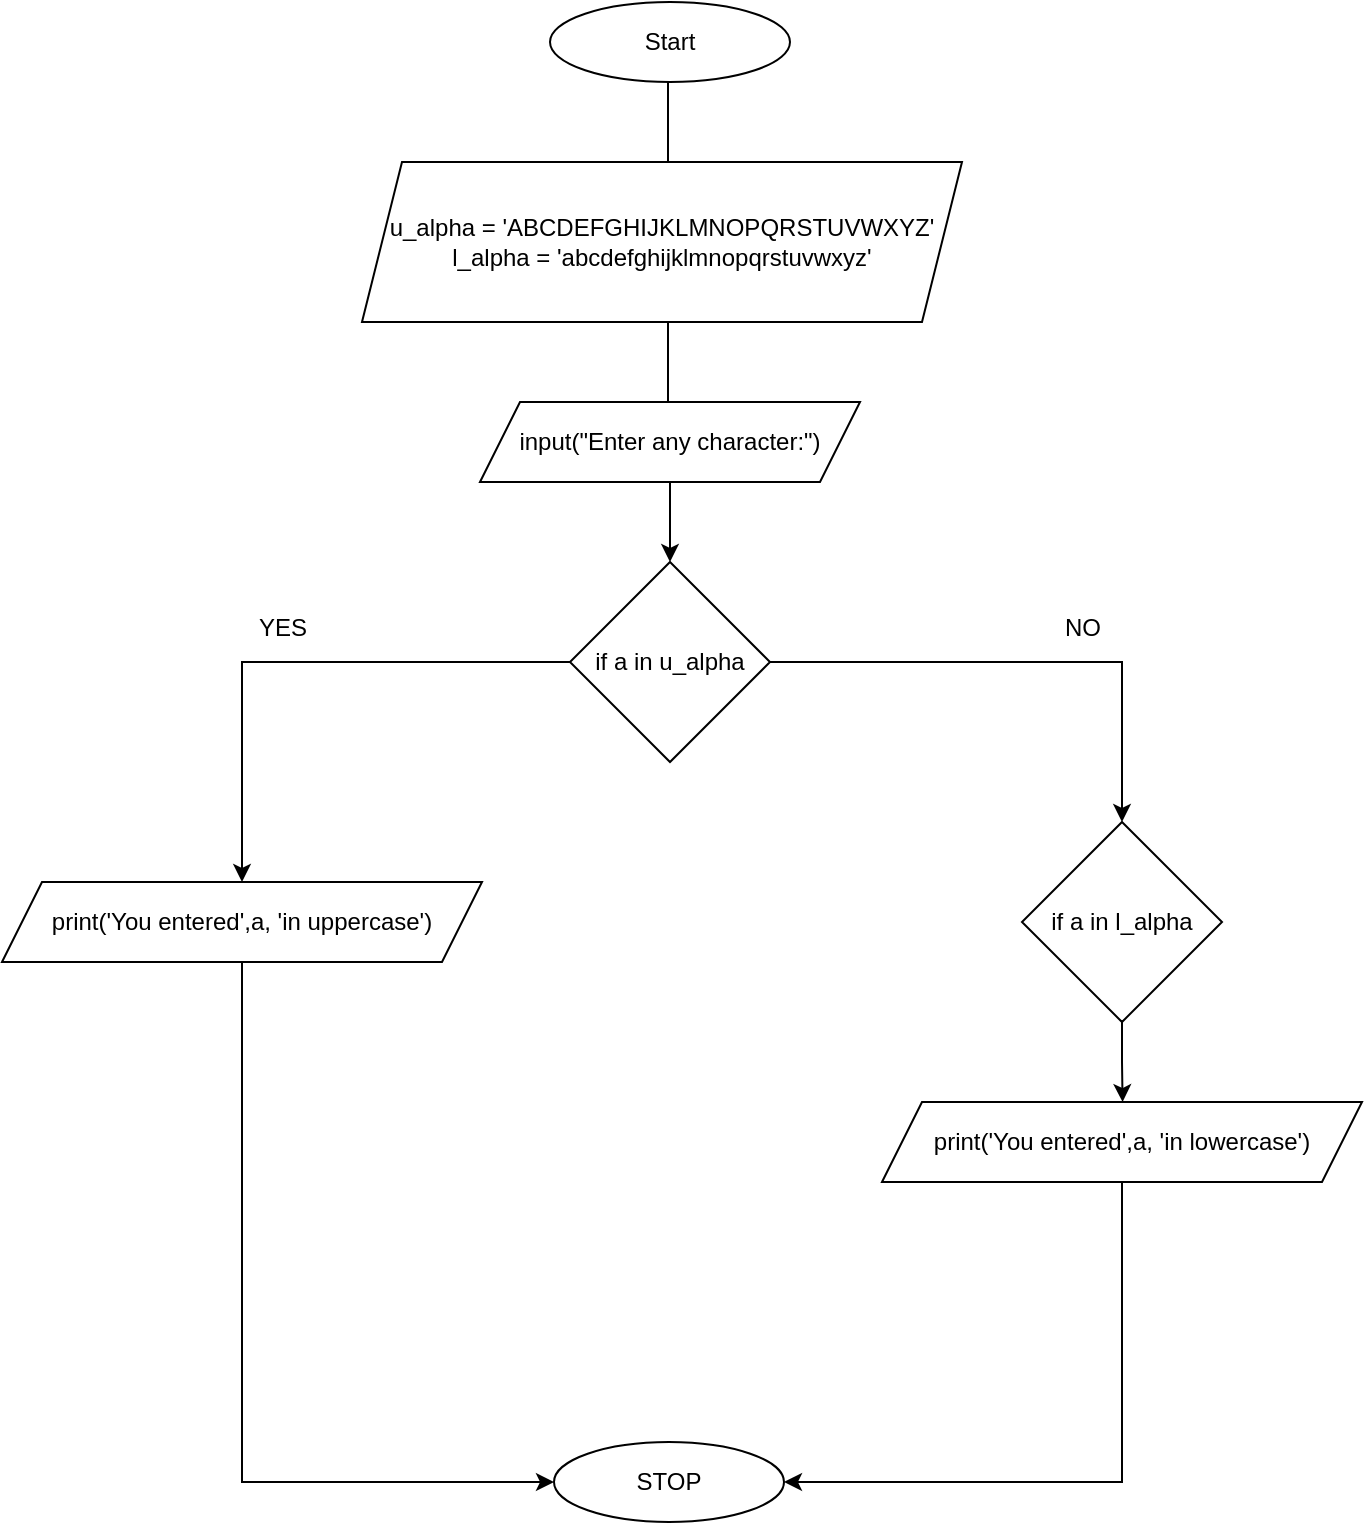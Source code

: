 <mxfile version="24.8.3">
  <diagram name="Page-1" id="1JWzLSj3_CaTiQ_Oo315">
    <mxGraphModel dx="1674" dy="873" grid="1" gridSize="10" guides="1" tooltips="1" connect="1" arrows="1" fold="1" page="1" pageScale="1" pageWidth="827" pageHeight="1169" math="0" shadow="0">
      <root>
        <mxCell id="0" />
        <mxCell id="1" parent="0" />
        <mxCell id="sVelxvANcI3pNR6OnOJM-1" value="Start" style="ellipse;whiteSpace=wrap;html=1;" parent="1" vertex="1">
          <mxGeometry x="354" y="40" width="120" height="40" as="geometry" />
        </mxCell>
        <mxCell id="sVelxvANcI3pNR6OnOJM-2" value="" style="endArrow=none;html=1;rounded=0;" parent="1" edge="1">
          <mxGeometry width="50" height="50" relative="1" as="geometry">
            <mxPoint x="413" y="120" as="sourcePoint" />
            <mxPoint x="413" y="80" as="targetPoint" />
          </mxGeometry>
        </mxCell>
        <mxCell id="YbFDu_-9qELbCVY-e6M8-5" style="edgeStyle=orthogonalEdgeStyle;rounded=0;orthogonalLoop=1;jettySize=auto;html=1;exitX=0.5;exitY=1;exitDx=0;exitDy=0;" parent="1" source="sVelxvANcI3pNR6OnOJM-3" target="YbFDu_-9qELbCVY-e6M8-6" edge="1">
          <mxGeometry relative="1" as="geometry">
            <mxPoint x="413.877" y="320" as="targetPoint" />
          </mxGeometry>
        </mxCell>
        <mxCell id="sVelxvANcI3pNR6OnOJM-3" value="input(&quot;Enter any character:&quot;)" style="shape=parallelogram;perimeter=parallelogramPerimeter;whiteSpace=wrap;html=1;fixedSize=1;" parent="1" vertex="1">
          <mxGeometry x="319" y="240" width="190" height="40" as="geometry" />
        </mxCell>
        <mxCell id="sVelxvANcI3pNR6OnOJM-4" value="" style="endArrow=none;html=1;rounded=0;" parent="1" edge="1">
          <mxGeometry width="50" height="50" relative="1" as="geometry">
            <mxPoint x="413" y="240" as="sourcePoint" />
            <mxPoint x="413" y="190" as="targetPoint" />
          </mxGeometry>
        </mxCell>
        <mxCell id="YbFDu_-9qELbCVY-e6M8-16" style="edgeStyle=orthogonalEdgeStyle;rounded=0;orthogonalLoop=1;jettySize=auto;html=1;exitX=0.5;exitY=1;exitDx=0;exitDy=0;entryX=0;entryY=0.5;entryDx=0;entryDy=0;" parent="1" source="sVelxvANcI3pNR6OnOJM-7" target="qjCdpQxu3aJA2pxIj4M8-2" edge="1">
          <mxGeometry relative="1" as="geometry" />
        </mxCell>
        <mxCell id="sVelxvANcI3pNR6OnOJM-7" value="print(&#39;You entered&#39;,a, &#39;in uppercase&#39;)" style="shape=parallelogram;perimeter=parallelogramPerimeter;whiteSpace=wrap;html=1;fixedSize=1;" parent="1" vertex="1">
          <mxGeometry x="80" y="480" width="240" height="40" as="geometry" />
        </mxCell>
        <mxCell id="sVelxvANcI3pNR6OnOJM-8" value="YES" style="text;html=1;align=center;verticalAlign=middle;resizable=0;points=[];autosize=1;strokeColor=none;fillColor=none;" parent="1" vertex="1">
          <mxGeometry x="195" y="338" width="50" height="30" as="geometry" />
        </mxCell>
        <mxCell id="sVelxvANcI3pNR6OnOJM-10" value="NO" style="text;html=1;align=center;verticalAlign=middle;resizable=0;points=[];autosize=1;strokeColor=none;fillColor=none;" parent="1" vertex="1">
          <mxGeometry x="600" y="338" width="40" height="30" as="geometry" />
        </mxCell>
        <mxCell id="YbFDu_-9qELbCVY-e6M8-10" style="edgeStyle=orthogonalEdgeStyle;rounded=0;orthogonalLoop=1;jettySize=auto;html=1;exitX=0.5;exitY=1;exitDx=0;exitDy=0;" parent="1" source="sVelxvANcI3pNR6OnOJM-12" edge="1">
          <mxGeometry relative="1" as="geometry">
            <mxPoint x="640.294" y="590" as="targetPoint" />
          </mxGeometry>
        </mxCell>
        <mxCell id="sVelxvANcI3pNR6OnOJM-12" value="if a in l_alpha" style="rhombus;whiteSpace=wrap;html=1;" parent="1" vertex="1">
          <mxGeometry x="590" y="450" width="100" height="100" as="geometry" />
        </mxCell>
        <mxCell id="YbFDu_-9qELbCVY-e6M8-12" style="edgeStyle=orthogonalEdgeStyle;rounded=0;orthogonalLoop=1;jettySize=auto;html=1;exitX=0.5;exitY=1;exitDx=0;exitDy=0;entryX=1;entryY=0.5;entryDx=0;entryDy=0;" parent="1" source="sVelxvANcI3pNR6OnOJM-14" target="qjCdpQxu3aJA2pxIj4M8-2" edge="1">
          <mxGeometry relative="1" as="geometry" />
        </mxCell>
        <mxCell id="sVelxvANcI3pNR6OnOJM-14" value="print(&#39;You entered&#39;,a, &#39;in lowercase&#39;)" style="shape=parallelogram;perimeter=parallelogramPerimeter;whiteSpace=wrap;html=1;fixedSize=1;" parent="1" vertex="1">
          <mxGeometry x="520" y="590" width="240" height="40" as="geometry" />
        </mxCell>
        <mxCell id="qjCdpQxu3aJA2pxIj4M8-2" value="STOP" style="ellipse;whiteSpace=wrap;html=1;" parent="1" vertex="1">
          <mxGeometry x="356" y="760" width="115" height="40" as="geometry" />
        </mxCell>
        <mxCell id="YbFDu_-9qELbCVY-e6M8-3" value="u_alpha = &#39;ABCDEFGHIJKLMNOPQRSTUVWXYZ&#39;&lt;div&gt;l_alpha = &#39;abcdefghijklmnopqrstuvwxyz&#39;&lt;/div&gt;" style="shape=parallelogram;perimeter=parallelogramPerimeter;whiteSpace=wrap;html=1;fixedSize=1;" parent="1" vertex="1">
          <mxGeometry x="260" y="120" width="300" height="80" as="geometry" />
        </mxCell>
        <mxCell id="YbFDu_-9qELbCVY-e6M8-7" style="edgeStyle=orthogonalEdgeStyle;rounded=0;orthogonalLoop=1;jettySize=auto;html=1;exitX=0;exitY=0.5;exitDx=0;exitDy=0;entryX=0.5;entryY=0;entryDx=0;entryDy=0;" parent="1" source="YbFDu_-9qELbCVY-e6M8-6" target="sVelxvANcI3pNR6OnOJM-7" edge="1">
          <mxGeometry relative="1" as="geometry" />
        </mxCell>
        <mxCell id="YbFDu_-9qELbCVY-e6M8-8" style="edgeStyle=orthogonalEdgeStyle;rounded=0;orthogonalLoop=1;jettySize=auto;html=1;exitX=1;exitY=0.5;exitDx=0;exitDy=0;entryX=0.5;entryY=0;entryDx=0;entryDy=0;" parent="1" source="YbFDu_-9qELbCVY-e6M8-6" target="sVelxvANcI3pNR6OnOJM-12" edge="1">
          <mxGeometry relative="1" as="geometry" />
        </mxCell>
        <mxCell id="YbFDu_-9qELbCVY-e6M8-6" value="if a in u_alpha" style="rhombus;whiteSpace=wrap;html=1;" parent="1" vertex="1">
          <mxGeometry x="364" y="320" width="100" height="100" as="geometry" />
        </mxCell>
      </root>
    </mxGraphModel>
  </diagram>
</mxfile>
